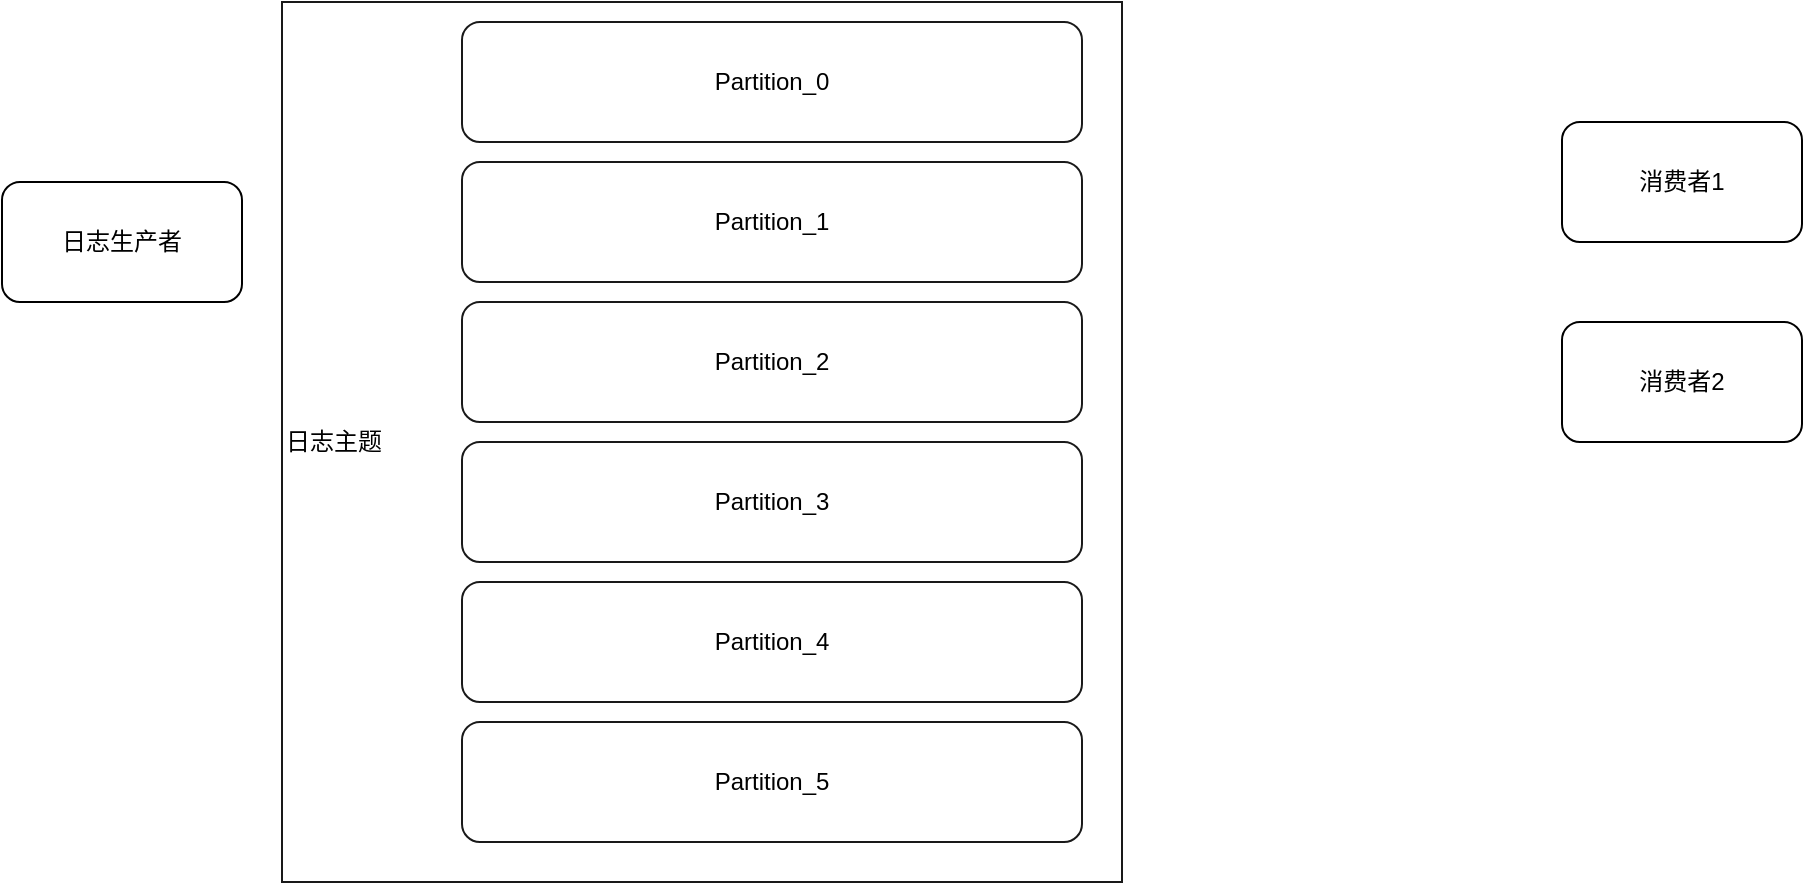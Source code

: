 <mxfile version="13.3.5" type="github">
  <diagram id="v_nm-iI1iw3nm3EBjDdS" name="Page-1">
    <mxGraphModel dx="1158" dy="1163" grid="1" gridSize="10" guides="1" tooltips="1" connect="1" arrows="1" fold="1" page="1" pageScale="1" pageWidth="2339" pageHeight="3300" math="0" shadow="0">
      <root>
        <mxCell id="0" />
        <mxCell id="1" parent="0" />
        <mxCell id="ToYlqIT4brocJAcpIdB3-1" value="日志生产者" style="rounded=1;whiteSpace=wrap;html=1;" vertex="1" parent="1">
          <mxGeometry x="90" y="300" width="120" height="60" as="geometry" />
        </mxCell>
        <mxCell id="ToYlqIT4brocJAcpIdB3-2" value="日志主题" style="rounded=0;whiteSpace=wrap;html=1;opacity=90;align=left;" vertex="1" parent="1">
          <mxGeometry x="230" y="210" width="420" height="440" as="geometry" />
        </mxCell>
        <mxCell id="ToYlqIT4brocJAcpIdB3-3" value="Partition_0" style="rounded=1;whiteSpace=wrap;html=1;opacity=90;" vertex="1" parent="1">
          <mxGeometry x="320" y="220" width="310" height="60" as="geometry" />
        </mxCell>
        <mxCell id="ToYlqIT4brocJAcpIdB3-4" value="Partition_1" style="rounded=1;whiteSpace=wrap;html=1;opacity=90;" vertex="1" parent="1">
          <mxGeometry x="320" y="290" width="310" height="60" as="geometry" />
        </mxCell>
        <mxCell id="ToYlqIT4brocJAcpIdB3-5" value="Partition_2" style="rounded=1;whiteSpace=wrap;html=1;opacity=90;" vertex="1" parent="1">
          <mxGeometry x="320" y="360" width="310" height="60" as="geometry" />
        </mxCell>
        <mxCell id="ToYlqIT4brocJAcpIdB3-6" value="Partition_3" style="rounded=1;whiteSpace=wrap;html=1;opacity=90;" vertex="1" parent="1">
          <mxGeometry x="320" y="430" width="310" height="60" as="geometry" />
        </mxCell>
        <mxCell id="ToYlqIT4brocJAcpIdB3-7" value="Partition_4" style="rounded=1;whiteSpace=wrap;html=1;opacity=90;" vertex="1" parent="1">
          <mxGeometry x="320" y="500" width="310" height="60" as="geometry" />
        </mxCell>
        <mxCell id="ToYlqIT4brocJAcpIdB3-10" value="Partition_5" style="rounded=1;whiteSpace=wrap;html=1;opacity=90;" vertex="1" parent="1">
          <mxGeometry x="320" y="570" width="310" height="60" as="geometry" />
        </mxCell>
        <mxCell id="ToYlqIT4brocJAcpIdB3-13" value="消费者1" style="rounded=1;whiteSpace=wrap;html=1;" vertex="1" parent="1">
          <mxGeometry x="870" y="270" width="120" height="60" as="geometry" />
        </mxCell>
        <mxCell id="ToYlqIT4brocJAcpIdB3-14" value="消费者2" style="rounded=1;whiteSpace=wrap;html=1;" vertex="1" parent="1">
          <mxGeometry x="870" y="370" width="120" height="60" as="geometry" />
        </mxCell>
      </root>
    </mxGraphModel>
  </diagram>
</mxfile>
